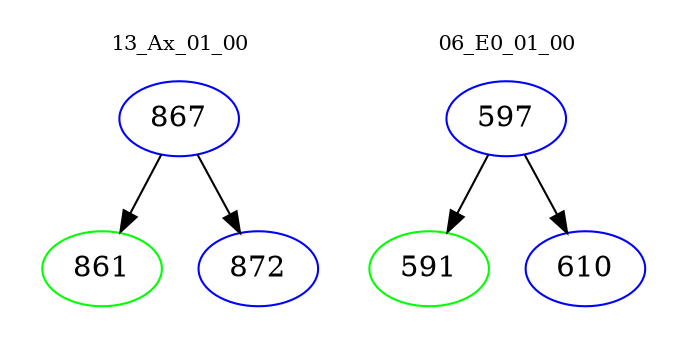 digraph{
subgraph cluster_0 {
color = white
label = "13_Ax_01_00";
fontsize=10;
T0_867 [label="867", color="blue"]
T0_867 -> T0_861 [color="black"]
T0_861 [label="861", color="green"]
T0_867 -> T0_872 [color="black"]
T0_872 [label="872", color="blue"]
}
subgraph cluster_1 {
color = white
label = "06_E0_01_00";
fontsize=10;
T1_597 [label="597", color="blue"]
T1_597 -> T1_591 [color="black"]
T1_591 [label="591", color="green"]
T1_597 -> T1_610 [color="black"]
T1_610 [label="610", color="blue"]
}
}

